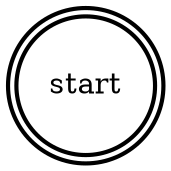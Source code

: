 digraph state_machine {
	rankdir = LR;

	node [ shape = doublecircle, style=bold ]; start;
	node [ shape = circle, style=bold ];

#define STATE(name) name [ label = <<b>name</b>> ]
#include "config.h"

#define TRANS(initial, event, final) initial -> final [ label = <event> ];
#define TRANS_ACTION(initial, event, final, action) initial -> final [ label = <event / action> ];
#include "config.h"
}
